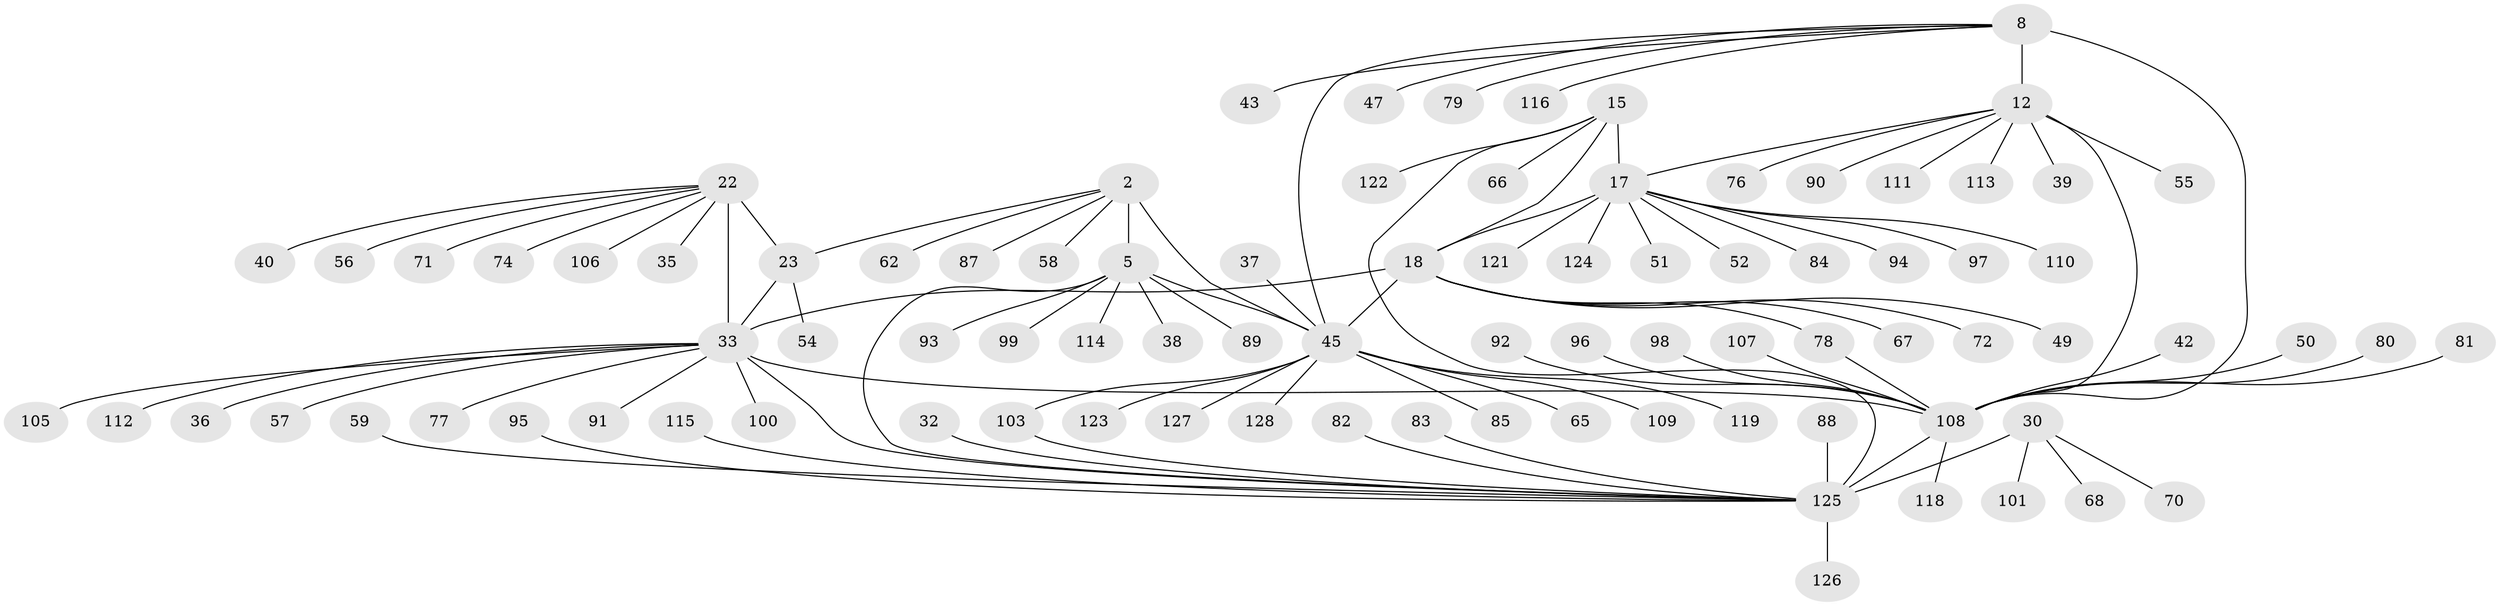 // original degree distribution, {8: 0.0625, 6: 0.0390625, 11: 0.03125, 7: 0.03125, 13: 0.0078125, 9: 0.0390625, 10: 0.015625, 14: 0.0078125, 3: 0.015625, 1: 0.59375, 2: 0.1484375, 4: 0.0078125}
// Generated by graph-tools (version 1.1) at 2025/57/03/04/25 21:57:18]
// undirected, 89 vertices, 100 edges
graph export_dot {
graph [start="1"]
  node [color=gray90,style=filled];
  2 [super="+1"];
  5 [super="+4"];
  8 [super="+7"];
  12 [super="+10"];
  15 [super="+13"];
  17 [super="+16"];
  18 [super="+14"];
  22 [super="+21"];
  23 [super="+20"];
  30 [super="+26"];
  32;
  33 [super="+24"];
  35;
  36;
  37;
  38;
  39;
  40;
  42;
  43;
  45 [super="+6"];
  47;
  49;
  50;
  51;
  52;
  54;
  55;
  56;
  57;
  58;
  59;
  62 [super="+34"];
  65;
  66;
  67;
  68;
  70;
  71;
  72 [super="+69"];
  74 [super="+64"];
  76 [super="+63"];
  77;
  78 [super="+60"];
  79;
  80;
  81;
  82;
  83;
  84 [super="+44"];
  85;
  87;
  88;
  89;
  90 [super="+41"];
  91;
  92;
  93;
  94;
  95;
  96 [super="+86"];
  97;
  98;
  99;
  100;
  101;
  103;
  105 [super="+102"];
  106;
  107;
  108 [super="+46+11"];
  109 [super="+73"];
  110;
  111;
  112;
  113;
  114;
  115;
  116;
  118;
  119;
  121 [super="+104"];
  122;
  123 [super="+117"];
  124;
  125 [super="+120"];
  126;
  127;
  128;
  2 -- 5 [weight=4];
  2 -- 58;
  2 -- 23;
  2 -- 87;
  2 -- 62;
  2 -- 45 [weight=4];
  5 -- 38;
  5 -- 93;
  5 -- 99;
  5 -- 114;
  5 -- 89;
  5 -- 45 [weight=4];
  5 -- 125;
  8 -- 12 [weight=4];
  8 -- 79;
  8 -- 43;
  8 -- 47;
  8 -- 116;
  8 -- 108 [weight=4];
  8 -- 45;
  12 -- 17;
  12 -- 39;
  12 -- 113;
  12 -- 111;
  12 -- 55;
  12 -- 90;
  12 -- 76;
  12 -- 108 [weight=4];
  15 -- 17 [weight=4];
  15 -- 18 [weight=4];
  15 -- 122;
  15 -- 66;
  15 -- 125;
  17 -- 18 [weight=4];
  17 -- 52;
  17 -- 94;
  17 -- 97;
  17 -- 110;
  17 -- 124;
  17 -- 51;
  17 -- 84;
  17 -- 121;
  18 -- 33 [weight=2];
  18 -- 45 [weight=2];
  18 -- 67;
  18 -- 78;
  18 -- 49;
  18 -- 72;
  22 -- 23 [weight=4];
  22 -- 35;
  22 -- 56;
  22 -- 106;
  22 -- 71;
  22 -- 40;
  22 -- 74;
  22 -- 33 [weight=4];
  23 -- 54;
  23 -- 33 [weight=4];
  30 -- 70;
  30 -- 101;
  30 -- 68;
  30 -- 125 [weight=8];
  32 -- 125;
  33 -- 77;
  33 -- 91;
  33 -- 100;
  33 -- 36;
  33 -- 105;
  33 -- 108 [weight=2];
  33 -- 112;
  33 -- 57;
  33 -- 125 [weight=3];
  37 -- 45;
  42 -- 108;
  45 -- 128;
  45 -- 65;
  45 -- 103;
  45 -- 109;
  45 -- 85;
  45 -- 119;
  45 -- 123;
  45 -- 127;
  50 -- 108;
  59 -- 125;
  78 -- 108;
  80 -- 108;
  81 -- 108;
  82 -- 125;
  83 -- 125;
  88 -- 125;
  92 -- 108;
  95 -- 125;
  96 -- 108;
  98 -- 108;
  103 -- 125;
  107 -- 108;
  108 -- 118;
  108 -- 125 [weight=2];
  115 -- 125;
  125 -- 126;
}
